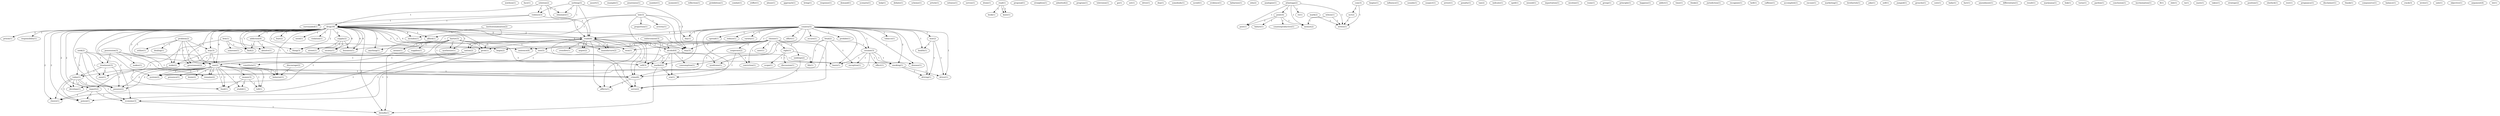 digraph G {
  mwilson [ label="mwilson(1)" ];
  face [ label="face(1)" ];
  problem [ label="problem(2)" ];
  dealing [ label="dealing(1)" ];
  utilize [ label="utilize(1)" ];
  use [ label="use(10)" ];
  way [ label="way(3)" ];
  use [ label="use(2)" ];
  make [ label="make(2)" ];
  government [ label="government(2)" ];
  btw [ label="btw(1)" ];
  someone [ label="someone(1)" ];
  import [ label="import(2)" ];
  thing [ label="thing(3)" ];
  find [ label="find(2)" ];
  assert [ label="assert(1)" ];
  example [ label="example(1)" ];
  awareness [ label="awareness(1)" ];
  number [ label="number(1)" ];
  moment [ label="moment(1)" ];
  reflection [ label="reflection(1)" ];
  prohibition [ label="prohibition(1)" ];
  combat [ label="combat(1)" ];
  stiffer [ label="stiffer(1)" ];
  abuse [ label="abuse(1)" ];
  approach [ label="approach(1)" ];
  country [ label="country(5)" ];
  occurs [ label="occurs(1)" ];
  prohibit [ label="prohibit(1)" ];
  tobacco [ label="tobacco(1)" ];
  trade [ label="trade(1)" ];
  alcohol [ label="alcohol(4)" ];
  market [ label="market(2)" ];
  day [ label="day(1)" ];
  spread [ label="spread(1)" ];
  reduce [ label="reduce(1)" ];
  trade [ label="trade(6)" ];
  cocaine [ label="cocaine(3)" ];
  smoking [ label="smoking(1)" ];
  era [ label="era(1)" ];
  variety [ label="variety(1)" ];
  disease [ label="disease(1)" ];
  war [ label="war(2)" ];
  driving [ label="driving(1)" ];
  health [ label="health(1)" ];
  consumption [ label="consumption(1)" ];
  learn [ label="learn(1)" ];
  driver [ label="driver(1)" ];
  effort [ label="effort(1)" ];
  seek [ label="seek(2)" ];
  treatment [ label="treatment(3)" ];
  ease [ label="ease(1)" ];
  today [ label="today(1)" ];
  possess [ label="possess(2)" ];
  sell [ label="sell(3)" ];
  bring [ label="bring(1)" ];
  response [ label="response(1)" ];
  choose [ label="choose(1)" ];
  right [ label="right(1)" ];
  won [ label="won(1)" ];
  user [ label="user(1)" ];
  cooperate [ label="cooperate(2)" ];
  sentence [ label="sentence(4)" ];
  begin [ label="begin(2)" ];
  buy [ label="buy(3)" ];
  conviction [ label="conviction(1)" ];
  undergo [ label="undergo(2)" ];
  test [ label="test(5)" ];
  crime [ label="crime(6)" ];
  serve [ label="serve(2)" ];
  demand [ label="demand(1)" ];
  scenario [ label="scenario(1)" ];
  help [ label="help(1)" ];
  debate [ label="debate(1)" ];
  scheme [ label="scheme(1)" ];
  article [ label="article(1)" ];
  possession [ label="possession(3)" ];
  makes [ label="makes(1)" ];
  remains [ label="remains(2)" ];
  witness [ label="witness(1)" ];
  serves [ label="serves(1)" ];
  drain [ label="drain(1)" ];
  read [ label="read(1)" ];
  book [ label="book(1)" ];
  knee [ label="knee(1)" ];
  proposal [ label="proposal(1)" ];
  crossfire [ label="crossfire(1)" ];
  drug [ label="drug(39)" ];
  nation [ label="nation(2)" ];
  manufacture [ label="manufacture(2)" ];
  argue [ label="argue(2)" ];
  grow [ label="grow(1)" ];
  afflicts [ label="afflicts(1)" ];
  law [ label="law(3)" ];
  proportion [ label="proportion(1)" ];
  activity [ label="activity(1)" ];
  afford [ label="afford(1)" ];
  scope [ label="scope(1)" ];
  discussion [ label="discussion(1)" ];
  life [ label="life(1)" ];
  straighten [ label="straighten(1)" ];
  admitted [ label="admitted(2)" ];
  program [ label="program(1)" ];
  barter [ label="barter(3)" ];
  develops [ label="develops(1)" ];
  supplies [ label="supplies(1)" ];
  synthesize [ label="synthesize(1)" ];
  means [ label="means(1)" ];
  anything [ label="anything(1)" ];
  dwindle [ label="dwindle(1)" ];
  television [ label="television(1)" ];
  go [ label="go(1)" ];
  set [ label="set(1)" ];
  drive [ label="drive(1)" ];
  dna [ label="dna(1)" ];
  somebody [ label="somebody(1)" ];
  ncratl [ label="ncratl(1)" ];
  evidence [ label="evidence(1)" ];
  kebarnes [ label="kebarnes(1)" ];
  syndrome [ label="syndrome(1)" ];
  edu [ label="edu(2)" ];
  analogize [ label="analogize(1)" ];
  atlantaga [ label="atlantaga(2)" ];
  point [ label="point(4)" ];
  post [ label="post(1)" ];
  re [ label="re(1)" ];
  memst [ label="memst(2)" ];
  writes [ label="writes(1)" ];
  begins [ label="begins(1)" ];
  failure [ label="failure(1)" ];
  counterproductive [ label="counterproductive(1)" ];
  influence [ label="influence(1)" ];
  sounds [ label="sounds(1)" ];
  suspect [ label="suspect(1)" ];
  arrest [ label="arrest(1)" ];
  penalty [ label="penalty(1)" ];
  wilson [ label="wilson(1)" ];
  nothing [ label="nothing(3)" ];
  violence [ label="violence(3)" ];
  eliminate [ label="eliminate(1)" ];
  presence [ label="presence(1)" ];
  brain [ label="brain(2)" ];
  money [ label="money(3)" ];
  studid [ label="studid(1)" ];
  behavior [ label="behavior(1)" ];
  system [ label="system(2)" ];
  tell [ label="tell(1)" ];
  fund [ label="fund(1)" ];
  tax [ label="tax(2)" ];
  indicate [ label="indicate(1)" ];
  spell [ label="spell(1)" ];
  solution [ label="solution(2)" ];
  choice [ label="choice(1)" ];
  economy [ label="economy(3)" ];
  poison [ label="poison(1)" ];
  surrounded [ label="surrounded(1)" ];
  missed [ label="missed(1)" ];
  read [ label="read(1)" ];
  importation [ label="importation(1)" ];
  nicotine [ label="nicotine(1)" ];
  room [ label="room(1)" ];
  supply [ label="supply(2)" ];
  prison [ label="prison(1)" ];
  responsiblity [ label="responsiblity(1)" ];
  street [ label="street(1)" ];
  fear [ label="fear(2)" ];
  society [ label="society(1)" ];
  addiction [ label="addiction(4)" ];
  need [ label="need(1)" ];
  absolve [ label="absolve(1)" ];
  business [ label="business(1)" ];
  violation [ label="violation(1)" ];
  includes [ label="includes(1)" ];
  constitute [ label="constitute(1)" ];
  group [ label="group(1)" ];
  principle [ label="principle(1)" ];
  happens [ label="happens(1)" ];
  addict [ label="addict(1)" ];
  fetal [ label="fetal(2)" ];
  exception [ label="exception(1)" ];
  time [ label="time(1)" ];
  think [ label="think(2)" ];
  discourage [ label="discourage(2)" ];
  jurisdiction [ label="jurisdiction(1)" ];
  recognize [ label="recognize(1)" ];
  com [ label="com(3)" ];
  ncr [ label="ncr(2)" ];
  effect [ label="effect(1)" ];
  hell [ label="hell(1)" ];
  caffiene [ label="caffiene(1)" ];
  accomplish [ label="accomplish(1)" ];
  excuse [ label="excuse(1)" ];
  marketing [ label="marketing(1)" ];
  brotherish [ label="brotherish(1)" ];
  joke [ label="joke(1)" ];
  self [ label="self(1)" ];
  jumped [ label="jumped(1)" ];
  mark [ label="mark(2)" ];
  groucho [ label="groucho(1)" ];
  enforcement [ label="enforcement(3)" ];
  core [ label="core(1)" ];
  baby [ label="baby(1)" ];
  fact [ label="fact(1)" ];
  amendment [ label="amendment(1)" ];
  differentiate [ label="differentiate(1)" ];
  result [ label="result(1)" ];
  marijuana [ label="marijuana(1)" ];
  link [ label="link(1)" ];
  turns [ label="turns(1)" ];
  pardon [ label="pardon(1)" ];
  conclusion [ label="conclusion(1)" ];
  incrimination [ label="incrimination(1)" ];
  ll [ label="ll(1)" ];
  shit [ label="shit(1)" ];
  institutionalization [ label="institutionalization(2)" ];
  tn [ label="tn(1)" ];
  marx [ label="marx(1)" ];
  takes [ label="takes(1)" ];
  strategy [ label="strategy(2)" ];
  position [ label="position(1)" ];
  sherlock [ label="sherlock(1)" ];
  rest [ label="rest(1)" ];
  pregnancy [ label="pregnancy(1)" ];
  disclaimer [ label="disclaimer(1)" ];
  thank [ label="thank(1)" ];
  compuserve [ label="compuserve(1)" ];
  balance [ label="balance(1)" ];
  crack [ label="crack(3)" ];
  wrote [ label="wrote(1)" ];
  sale [ label="sale(1)" ];
  objective [ label="objective(1)" ];
  argument [ label="argument(4)" ];
  lot [ label="lot(1)" ];
  problem -> dealing [ label="1" ];
  problem -> utilize [ label="1" ];
  problem -> use [ label="1" ];
  problem -> way [ label="1" ];
  problem -> use [ label="1" ];
  problem -> make [ label="1" ];
  problem -> government [ label="1" ];
  btw -> someone [ label="1" ];
  btw -> import [ label="1" ];
  btw -> thing [ label="1" ];
  btw -> find [ label="1" ];
  country -> occurs [ label="1" ];
  country -> prohibit [ label="1" ];
  country -> tobacco [ label="1" ];
  country -> trade [ label="1" ];
  country -> alcohol [ label="2" ];
  country -> market [ label="1" ];
  country -> day [ label="1" ];
  country -> spread [ label="1" ];
  country -> reduce [ label="1" ];
  country -> trade [ label="1" ];
  country -> cocaine [ label="1" ];
  country -> smoking [ label="2" ];
  country -> era [ label="1" ];
  country -> variety [ label="1" ];
  country -> disease [ label="1" ];
  country -> war [ label="1" ];
  country -> driving [ label="1" ];
  country -> health [ label="1" ];
  country -> consumption [ label="1" ];
  country -> learn [ label="1" ];
  country -> driver [ label="1" ];
  country -> effort [ label="1" ];
  seek -> treatment [ label="1" ];
  seek -> ease [ label="1" ];
  seek -> today [ label="1" ];
  seek -> possess [ label="1" ];
  seek -> sell [ label="1" ];
  choose -> right [ label="1" ];
  choose -> won [ label="1" ];
  choose -> user [ label="1" ];
  choose -> cooperate [ label="2" ];
  choose -> sentence [ label="2" ];
  choose -> begin [ label="2" ];
  choose -> buy [ label="1" ];
  choose -> conviction [ label="1" ];
  choose -> undergo [ label="2" ];
  choose -> test [ label="2" ];
  choose -> crime [ label="1" ];
  choose -> serve [ label="3" ];
  possession -> makes [ label="1" ];
  possession -> treatment [ label="1" ];
  possession -> remains [ label="1" ];
  possession -> crime [ label="1" ];
  read -> book [ label="1" ];
  read -> knee [ label="1" ];
  trade -> alcohol [ label="1" ];
  trade -> crossfire [ label="1" ];
  trade -> drug [ label="2" ];
  trade -> nation [ label="1" ];
  trade -> manufacture [ label="1" ];
  trade -> argue [ label="1" ];
  trade -> grow [ label="1" ];
  trade -> crime [ label="1" ];
  trade -> afflicts [ label="1" ];
  law -> proportion [ label="1" ];
  law -> day [ label="1" ];
  law -> activity [ label="1" ];
  law -> drug [ label="1" ];
  law -> afford [ label="1" ];
  law -> buy [ label="1" ];
  law -> sell [ label="1" ];
  right -> scope [ label="1" ];
  right -> discussion [ label="1" ];
  right -> life [ label="1" ];
  barter -> market [ label="1" ];
  barter -> won [ label="1" ];
  barter -> develops [ label="1" ];
  barter -> supplies [ label="1" ];
  barter -> synthesize [ label="1" ];
  barter -> means [ label="1" ];
  barter -> buy [ label="1" ];
  barter -> anything [ label="1" ];
  barter -> grow [ label="1" ];
  barter -> dwindle [ label="1" ];
  alcohol -> market [ label="1" ];
  alcohol -> trade [ label="1" ];
  alcohol -> smoking [ label="1" ];
  alcohol -> era [ label="1" ];
  alcohol -> consumption [ label="1" ];
  alcohol -> syndrome [ label="1" ];
  market -> trade [ label="1" ];
  market -> era [ label="1" ];
  market -> dwindle [ label="1" ];
  atlantaga -> point [ label="1" ];
  atlantaga -> post [ label="1" ];
  atlantaga -> re [ label="1" ];
  atlantaga -> memst [ label="1" ];
  atlantaga -> writes [ label="1" ];
  point -> post [ label="1" ];
  point -> failure [ label="1" ];
  point -> counterproductive [ label="1" ];
  point -> memst [ label="1" ];
  treatment -> ease [ label="1" ];
  treatment -> today [ label="1" ];
  treatment -> possess [ label="1" ];
  wilson -> memst [ label="1" ];
  wilson -> writes [ label="1" ];
  nothing -> violence [ label="1" ];
  nothing -> drug [ label="1" ];
  nothing -> trade [ label="1" ];
  nothing -> eliminate [ label="1" ];
  nothing -> buy [ label="1" ];
  use -> ease [ label="2" ];
  use -> today [ label="2" ];
  use -> presence [ label="1" ];
  use -> brain [ label="1" ];
  use -> money [ label="1" ];
  use -> studid [ label="1" ];
  use -> behavior [ label="1" ];
  use -> remains [ label="1" ];
  use -> system [ label="1" ];
  use -> tell [ label="1" ];
  use -> possess [ label="2" ];
  use -> crime [ label="1" ];
  use -> fund [ label="1" ];
  solution -> violence [ label="1" ];
  solution -> drug [ label="1" ];
  solution -> trade [ label="1" ];
  solution -> eliminate [ label="1" ];
  today -> develops [ label="1" ];
  today -> import [ label="1" ];
  today -> possess [ label="1" ];
  today -> choice [ label="1" ];
  today -> economy [ label="1" ];
  today -> poison [ label="1" ];
  violence -> drug [ label="1" ];
  violence -> trade [ label="2" ];
  violence -> surrounded [ label="1" ];
  read -> knee [ label="1" ];
  drug -> afford [ label="1" ];
  drug -> way [ label="3" ];
  drug -> supply [ label="5" ];
  drug -> trade [ label="2" ];
  drug -> prison [ label="2" ];
  drug -> develops [ label="2" ];
  drug -> responsiblity [ label="1" ];
  drug -> import [ label="2" ];
  drug -> street [ label="4" ];
  drug -> thing [ label="2" ];
  drug -> use [ label="9" ];
  drug -> sentence [ label="2" ];
  drug -> manufacture [ label="1" ];
  drug -> synthesize [ label="1" ];
  drug -> fear [ label="1" ];
  drug -> behavior [ label="1" ];
  drug -> society [ label="4" ];
  drug -> system [ label="1" ];
  drug -> addiction [ label="1" ];
  drug -> begin [ label="2" ];
  drug -> buy [ label="1" ];
  drug -> need [ label="1" ];
  drug -> anything [ label="1" ];
  drug -> grow [ label="2" ];
  drug -> absolve [ label="1" ];
  drug -> make [ label="3" ];
  drug -> possess [ label="1" ];
  drug -> choice [ label="2" ];
  drug -> business [ label="4" ];
  drug -> violation [ label="1" ];
  drug -> includes [ label="4" ];
  drug -> test [ label="4" ];
  drug -> economy [ label="2" ];
  drug -> dwindle [ label="2" ];
  drug -> government [ label="3" ];
  drug -> find [ label="1" ];
  drug -> poison [ label="2" ];
  drug -> constitute [ label="1" ];
  drug -> serve [ label="3" ];
  cooperate -> conviction [ label="1" ];
  cooperate -> crime [ label="1" ];
  money -> studid [ label="1" ];
  money -> tell [ label="1" ];
  money -> fund [ label="1" ];
  way -> use [ label="1" ];
  way -> make [ label="1" ];
  way -> government [ label="1" ];
  supply -> street [ label="1" ];
  supply -> thing [ label="1" ];
  supply -> society [ label="1" ];
  supply -> business [ label="1" ];
  trade -> nation [ label="1" ];
  trade -> manufacture [ label="1" ];
  trade -> argue [ label="1" ];
  trade -> grow [ label="1" ];
  trade -> crime [ label="1" ];
  trade -> afflicts [ label="1" ];
  fetal -> cocaine [ label="1" ];
  fetal -> system [ label="1" ];
  fetal -> syndrome [ label="1" ];
  fetal -> exception [ label="1" ];
  fetal -> life [ label="1" ];
  discourage -> behavior [ label="1" ];
  com -> ncr [ label="1" ];
  com -> writes [ label="1" ];
  cocaine -> smoking [ label="1" ];
  cocaine -> system [ label="1" ];
  cocaine -> disease [ label="1" ];
  cocaine -> learn [ label="1" ];
  cocaine -> effect [ label="1" ];
  cocaine -> exception [ label="1" ];
  import -> choice [ label="1" ];
  import -> economy [ label="1" ];
  import -> poison [ label="1" ];
  smoking -> driving [ label="1" ];
  smoking -> driver [ label="1" ];
  nation -> use [ label="1" ];
  nation -> make [ label="1" ];
  nation -> government [ label="1" ];
  use -> behavior [ label="1" ];
  use -> remains [ label="1" ];
  use -> system [ label="1" ];
  use -> tell [ label="1" ];
  use -> possess [ label="2" ];
  use -> crime [ label="1" ];
  use -> fund [ label="1" ];
  mark -> writes [ label="1" ];
  enforcement -> buy [ label="1" ];
  enforcement -> sell [ label="1" ];
  addiction -> absolve [ label="1" ];
  addiction -> learn [ label="1" ];
  addiction -> find [ label="1" ];
  ncr -> writes [ label="1" ];
  buy -> sell [ label="1" ];
  war -> driving [ label="1" ];
  war -> health [ label="1" ];
  war -> driver [ label="1" ];
  grow -> choice [ label="1" ];
  grow -> economy [ label="1" ];
  grow -> poison [ label="1" ];
  institutionalization -> business [ label="1" ];
  institutionalization -> includes [ label="1" ];
  make -> fund [ label="1" ];
  undergo -> serve [ label="1" ];
  test -> constitute [ label="1" ];
  test -> serve [ label="1" ];
  economy -> dwindle [ label="1" ];
  crime -> afflicts [ label="1" ];
  crime -> serve [ label="1" ];
}
